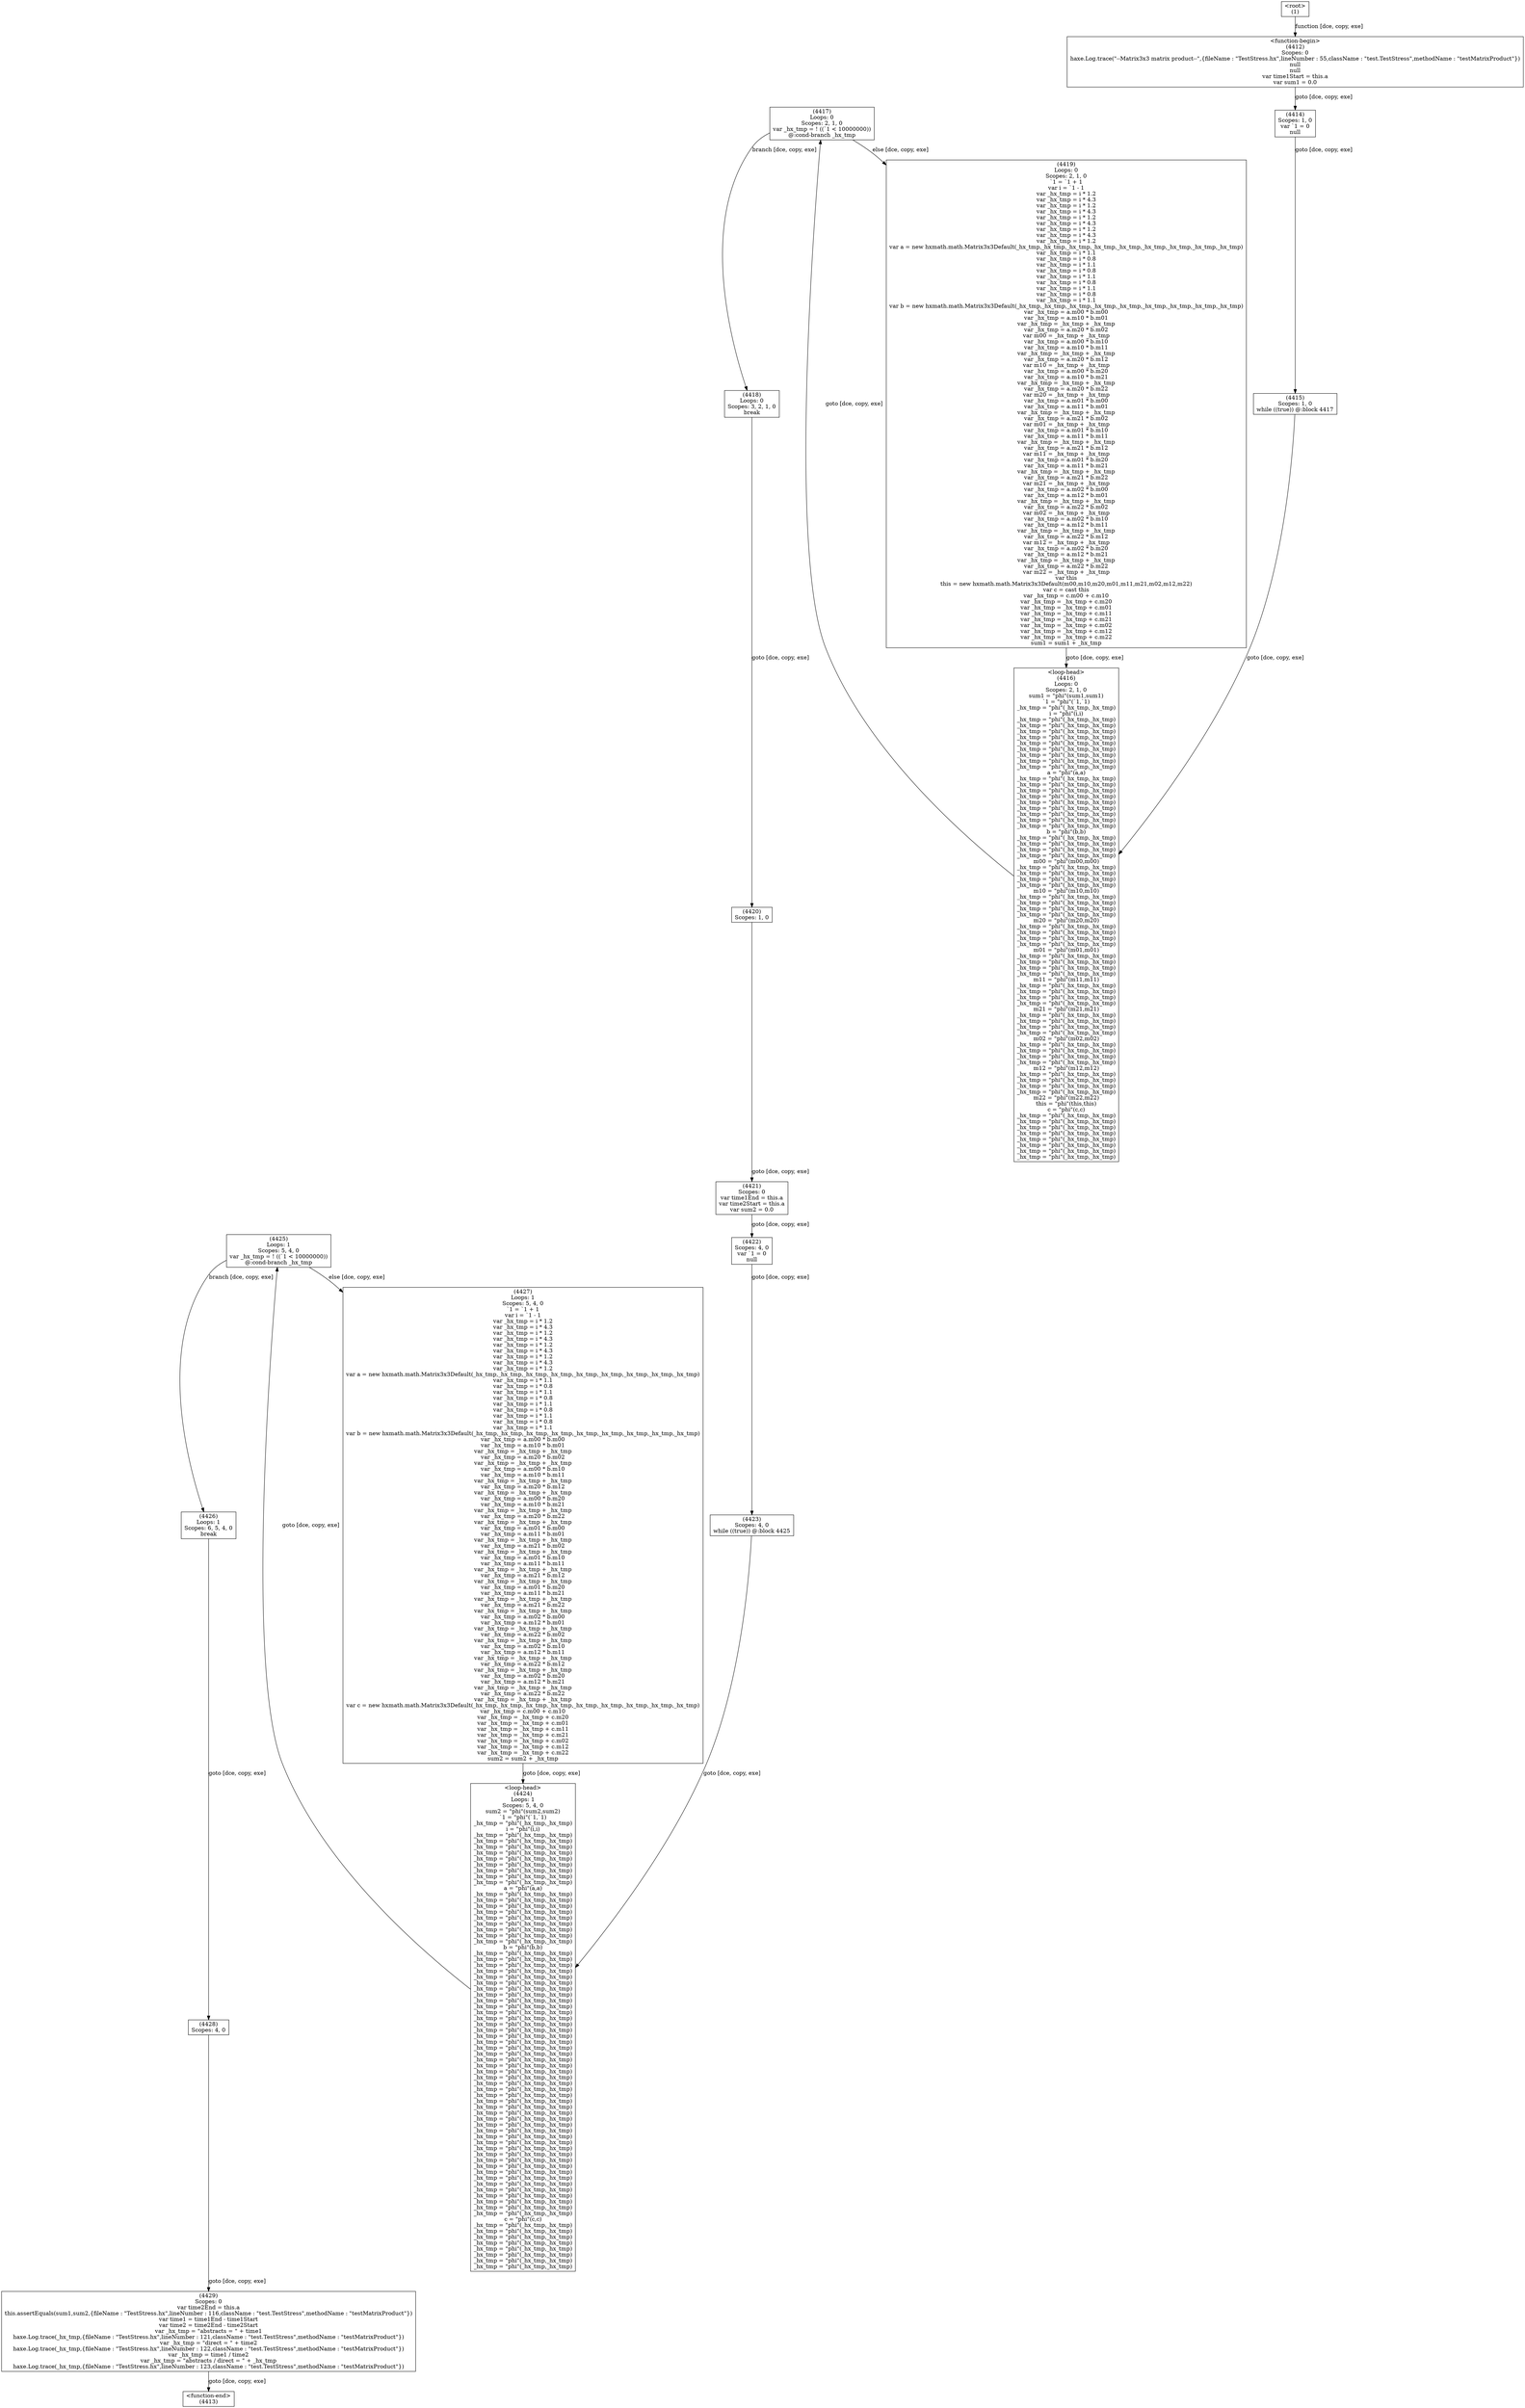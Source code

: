 digraph graphname {
n4429 [shape=box,label="(4429)\nScopes: 0\nvar time2End = this.a\nthis.assertEquals(sum1,sum2,{fileName : \"TestStress.hx\",lineNumber : 116,className : \"test.TestStress\",methodName : \"testMatrixProduct\"})\nvar time1 = time1End - time1Start\nvar time2 = time2End - time2Start\nvar _hx_tmp = \"abstracts = \" + time1\nhaxe.Log.trace(_hx_tmp,{fileName : \"TestStress.hx\",lineNumber : 121,className : \"test.TestStress\",methodName : \"testMatrixProduct\"})\nvar _hx_tmp = \"direct = \" + time2\nhaxe.Log.trace(_hx_tmp,{fileName : \"TestStress.hx\",lineNumber : 122,className : \"test.TestStress\",methodName : \"testMatrixProduct\"})\nvar _hx_tmp = time1 / time2\nvar _hx_tmp = \"abstracts / direct = \" + _hx_tmp\nhaxe.Log.trace(_hx_tmp,{fileName : \"TestStress.hx\",lineNumber : 123,className : \"test.TestStress\",methodName : \"testMatrixProduct\"})"];
n4428 [shape=box,label="(4428)\nScopes: 4, 0"];
n4427 [shape=box,label="(4427)\nLoops: 1\nScopes: 5, 4, 0\n`1 = `1 + 1\nvar i = `1 - 1\nvar _hx_tmp = i * 1.2\nvar _hx_tmp = i * 4.3\nvar _hx_tmp = i * 1.2\nvar _hx_tmp = i * 4.3\nvar _hx_tmp = i * 1.2\nvar _hx_tmp = i * 4.3\nvar _hx_tmp = i * 1.2\nvar _hx_tmp = i * 4.3\nvar _hx_tmp = i * 1.2\nvar a = new hxmath.math.Matrix3x3Default(_hx_tmp,_hx_tmp,_hx_tmp,_hx_tmp,_hx_tmp,_hx_tmp,_hx_tmp,_hx_tmp,_hx_tmp)\nvar _hx_tmp = i * 1.1\nvar _hx_tmp = i * 0.8\nvar _hx_tmp = i * 1.1\nvar _hx_tmp = i * 0.8\nvar _hx_tmp = i * 1.1\nvar _hx_tmp = i * 0.8\nvar _hx_tmp = i * 1.1\nvar _hx_tmp = i * 0.8\nvar _hx_tmp = i * 1.1\nvar b = new hxmath.math.Matrix3x3Default(_hx_tmp,_hx_tmp,_hx_tmp,_hx_tmp,_hx_tmp,_hx_tmp,_hx_tmp,_hx_tmp,_hx_tmp)\nvar _hx_tmp = a.m00 * b.m00\nvar _hx_tmp = a.m10 * b.m01\nvar _hx_tmp = _hx_tmp + _hx_tmp\nvar _hx_tmp = a.m20 * b.m02\nvar _hx_tmp = _hx_tmp + _hx_tmp\nvar _hx_tmp = a.m00 * b.m10\nvar _hx_tmp = a.m10 * b.m11\nvar _hx_tmp = _hx_tmp + _hx_tmp\nvar _hx_tmp = a.m20 * b.m12\nvar _hx_tmp = _hx_tmp + _hx_tmp\nvar _hx_tmp = a.m00 * b.m20\nvar _hx_tmp = a.m10 * b.m21\nvar _hx_tmp = _hx_tmp + _hx_tmp\nvar _hx_tmp = a.m20 * b.m22\nvar _hx_tmp = _hx_tmp + _hx_tmp\nvar _hx_tmp = a.m01 * b.m00\nvar _hx_tmp = a.m11 * b.m01\nvar _hx_tmp = _hx_tmp + _hx_tmp\nvar _hx_tmp = a.m21 * b.m02\nvar _hx_tmp = _hx_tmp + _hx_tmp\nvar _hx_tmp = a.m01 * b.m10\nvar _hx_tmp = a.m11 * b.m11\nvar _hx_tmp = _hx_tmp + _hx_tmp\nvar _hx_tmp = a.m21 * b.m12\nvar _hx_tmp = _hx_tmp + _hx_tmp\nvar _hx_tmp = a.m01 * b.m20\nvar _hx_tmp = a.m11 * b.m21\nvar _hx_tmp = _hx_tmp + _hx_tmp\nvar _hx_tmp = a.m21 * b.m22\nvar _hx_tmp = _hx_tmp + _hx_tmp\nvar _hx_tmp = a.m02 * b.m00\nvar _hx_tmp = a.m12 * b.m01\nvar _hx_tmp = _hx_tmp + _hx_tmp\nvar _hx_tmp = a.m22 * b.m02\nvar _hx_tmp = _hx_tmp + _hx_tmp\nvar _hx_tmp = a.m02 * b.m10\nvar _hx_tmp = a.m12 * b.m11\nvar _hx_tmp = _hx_tmp + _hx_tmp\nvar _hx_tmp = a.m22 * b.m12\nvar _hx_tmp = _hx_tmp + _hx_tmp\nvar _hx_tmp = a.m02 * b.m20\nvar _hx_tmp = a.m12 * b.m21\nvar _hx_tmp = _hx_tmp + _hx_tmp\nvar _hx_tmp = a.m22 * b.m22\nvar _hx_tmp = _hx_tmp + _hx_tmp\nvar c = new hxmath.math.Matrix3x3Default(_hx_tmp,_hx_tmp,_hx_tmp,_hx_tmp,_hx_tmp,_hx_tmp,_hx_tmp,_hx_tmp,_hx_tmp)\nvar _hx_tmp = c.m00 + c.m10\nvar _hx_tmp = _hx_tmp + c.m20\nvar _hx_tmp = _hx_tmp + c.m01\nvar _hx_tmp = _hx_tmp + c.m11\nvar _hx_tmp = _hx_tmp + c.m21\nvar _hx_tmp = _hx_tmp + c.m02\nvar _hx_tmp = _hx_tmp + c.m12\nvar _hx_tmp = _hx_tmp + c.m22\nsum2 = sum2 + _hx_tmp"];
n4426 [shape=box,label="(4426)\nLoops: 1\nScopes: 6, 5, 4, 0\nbreak"];
n4425 [shape=box,label="(4425)\nLoops: 1\nScopes: 5, 4, 0\nvar _hx_tmp = ! ((`1 < 10000000))\n@:cond-branch _hx_tmp"];
n4424 [shape=box,label="<loop-head>
(4424)\nLoops: 1\nScopes: 5, 4, 0\nsum2 = \"phi\"(sum2,sum2)\n`1 = \"phi\"(`1,`1)\n_hx_tmp = \"phi\"(_hx_tmp,_hx_tmp)\ni = \"phi\"(i,i)\n_hx_tmp = \"phi\"(_hx_tmp,_hx_tmp)\n_hx_tmp = \"phi\"(_hx_tmp,_hx_tmp)\n_hx_tmp = \"phi\"(_hx_tmp,_hx_tmp)\n_hx_tmp = \"phi\"(_hx_tmp,_hx_tmp)\n_hx_tmp = \"phi\"(_hx_tmp,_hx_tmp)\n_hx_tmp = \"phi\"(_hx_tmp,_hx_tmp)\n_hx_tmp = \"phi\"(_hx_tmp,_hx_tmp)\n_hx_tmp = \"phi\"(_hx_tmp,_hx_tmp)\n_hx_tmp = \"phi\"(_hx_tmp,_hx_tmp)\na = \"phi\"(a,a)\n_hx_tmp = \"phi\"(_hx_tmp,_hx_tmp)\n_hx_tmp = \"phi\"(_hx_tmp,_hx_tmp)\n_hx_tmp = \"phi\"(_hx_tmp,_hx_tmp)\n_hx_tmp = \"phi\"(_hx_tmp,_hx_tmp)\n_hx_tmp = \"phi\"(_hx_tmp,_hx_tmp)\n_hx_tmp = \"phi\"(_hx_tmp,_hx_tmp)\n_hx_tmp = \"phi\"(_hx_tmp,_hx_tmp)\n_hx_tmp = \"phi\"(_hx_tmp,_hx_tmp)\n_hx_tmp = \"phi\"(_hx_tmp,_hx_tmp)\nb = \"phi\"(b,b)\n_hx_tmp = \"phi\"(_hx_tmp,_hx_tmp)\n_hx_tmp = \"phi\"(_hx_tmp,_hx_tmp)\n_hx_tmp = \"phi\"(_hx_tmp,_hx_tmp)\n_hx_tmp = \"phi\"(_hx_tmp,_hx_tmp)\n_hx_tmp = \"phi\"(_hx_tmp,_hx_tmp)\n_hx_tmp = \"phi\"(_hx_tmp,_hx_tmp)\n_hx_tmp = \"phi\"(_hx_tmp,_hx_tmp)\n_hx_tmp = \"phi\"(_hx_tmp,_hx_tmp)\n_hx_tmp = \"phi\"(_hx_tmp,_hx_tmp)\n_hx_tmp = \"phi\"(_hx_tmp,_hx_tmp)\n_hx_tmp = \"phi\"(_hx_tmp,_hx_tmp)\n_hx_tmp = \"phi\"(_hx_tmp,_hx_tmp)\n_hx_tmp = \"phi\"(_hx_tmp,_hx_tmp)\n_hx_tmp = \"phi\"(_hx_tmp,_hx_tmp)\n_hx_tmp = \"phi\"(_hx_tmp,_hx_tmp)\n_hx_tmp = \"phi\"(_hx_tmp,_hx_tmp)\n_hx_tmp = \"phi\"(_hx_tmp,_hx_tmp)\n_hx_tmp = \"phi\"(_hx_tmp,_hx_tmp)\n_hx_tmp = \"phi\"(_hx_tmp,_hx_tmp)\n_hx_tmp = \"phi\"(_hx_tmp,_hx_tmp)\n_hx_tmp = \"phi\"(_hx_tmp,_hx_tmp)\n_hx_tmp = \"phi\"(_hx_tmp,_hx_tmp)\n_hx_tmp = \"phi\"(_hx_tmp,_hx_tmp)\n_hx_tmp = \"phi\"(_hx_tmp,_hx_tmp)\n_hx_tmp = \"phi\"(_hx_tmp,_hx_tmp)\n_hx_tmp = \"phi\"(_hx_tmp,_hx_tmp)\n_hx_tmp = \"phi\"(_hx_tmp,_hx_tmp)\n_hx_tmp = \"phi\"(_hx_tmp,_hx_tmp)\n_hx_tmp = \"phi\"(_hx_tmp,_hx_tmp)\n_hx_tmp = \"phi\"(_hx_tmp,_hx_tmp)\n_hx_tmp = \"phi\"(_hx_tmp,_hx_tmp)\n_hx_tmp = \"phi\"(_hx_tmp,_hx_tmp)\n_hx_tmp = \"phi\"(_hx_tmp,_hx_tmp)\n_hx_tmp = \"phi\"(_hx_tmp,_hx_tmp)\n_hx_tmp = \"phi\"(_hx_tmp,_hx_tmp)\n_hx_tmp = \"phi\"(_hx_tmp,_hx_tmp)\n_hx_tmp = \"phi\"(_hx_tmp,_hx_tmp)\n_hx_tmp = \"phi\"(_hx_tmp,_hx_tmp)\n_hx_tmp = \"phi\"(_hx_tmp,_hx_tmp)\n_hx_tmp = \"phi\"(_hx_tmp,_hx_tmp)\n_hx_tmp = \"phi\"(_hx_tmp,_hx_tmp)\n_hx_tmp = \"phi\"(_hx_tmp,_hx_tmp)\n_hx_tmp = \"phi\"(_hx_tmp,_hx_tmp)\n_hx_tmp = \"phi\"(_hx_tmp,_hx_tmp)\n_hx_tmp = \"phi\"(_hx_tmp,_hx_tmp)\nc = \"phi\"(c,c)\n_hx_tmp = \"phi\"(_hx_tmp,_hx_tmp)\n_hx_tmp = \"phi\"(_hx_tmp,_hx_tmp)\n_hx_tmp = \"phi\"(_hx_tmp,_hx_tmp)\n_hx_tmp = \"phi\"(_hx_tmp,_hx_tmp)\n_hx_tmp = \"phi\"(_hx_tmp,_hx_tmp)\n_hx_tmp = \"phi\"(_hx_tmp,_hx_tmp)\n_hx_tmp = \"phi\"(_hx_tmp,_hx_tmp)\n_hx_tmp = \"phi\"(_hx_tmp,_hx_tmp)"];
n4423 [shape=box,label="(4423)\nScopes: 4, 0\nwhile ((true)) @:block 4425"];
n4422 [shape=box,label="(4422)\nScopes: 4, 0\nvar `1 = 0\nnull"];
n4421 [shape=box,label="(4421)\nScopes: 0\nvar time1End = this.a\nvar time2Start = this.a\nvar sum2 = 0.0"];
n4420 [shape=box,label="(4420)\nScopes: 1, 0"];
n4419 [shape=box,label="(4419)\nLoops: 0\nScopes: 2, 1, 0\n`1 = `1 + 1\nvar i = `1 - 1\nvar _hx_tmp = i * 1.2\nvar _hx_tmp = i * 4.3\nvar _hx_tmp = i * 1.2\nvar _hx_tmp = i * 4.3\nvar _hx_tmp = i * 1.2\nvar _hx_tmp = i * 4.3\nvar _hx_tmp = i * 1.2\nvar _hx_tmp = i * 4.3\nvar _hx_tmp = i * 1.2\nvar a = new hxmath.math.Matrix3x3Default(_hx_tmp,_hx_tmp,_hx_tmp,_hx_tmp,_hx_tmp,_hx_tmp,_hx_tmp,_hx_tmp,_hx_tmp)\nvar _hx_tmp = i * 1.1\nvar _hx_tmp = i * 0.8\nvar _hx_tmp = i * 1.1\nvar _hx_tmp = i * 0.8\nvar _hx_tmp = i * 1.1\nvar _hx_tmp = i * 0.8\nvar _hx_tmp = i * 1.1\nvar _hx_tmp = i * 0.8\nvar _hx_tmp = i * 1.1\nvar b = new hxmath.math.Matrix3x3Default(_hx_tmp,_hx_tmp,_hx_tmp,_hx_tmp,_hx_tmp,_hx_tmp,_hx_tmp,_hx_tmp,_hx_tmp)\nvar _hx_tmp = a.m00 * b.m00\nvar _hx_tmp = a.m10 * b.m01\nvar _hx_tmp = _hx_tmp + _hx_tmp\nvar _hx_tmp = a.m20 * b.m02\nvar m00 = _hx_tmp + _hx_tmp\nvar _hx_tmp = a.m00 * b.m10\nvar _hx_tmp = a.m10 * b.m11\nvar _hx_tmp = _hx_tmp + _hx_tmp\nvar _hx_tmp = a.m20 * b.m12\nvar m10 = _hx_tmp + _hx_tmp\nvar _hx_tmp = a.m00 * b.m20\nvar _hx_tmp = a.m10 * b.m21\nvar _hx_tmp = _hx_tmp + _hx_tmp\nvar _hx_tmp = a.m20 * b.m22\nvar m20 = _hx_tmp + _hx_tmp\nvar _hx_tmp = a.m01 * b.m00\nvar _hx_tmp = a.m11 * b.m01\nvar _hx_tmp = _hx_tmp + _hx_tmp\nvar _hx_tmp = a.m21 * b.m02\nvar m01 = _hx_tmp + _hx_tmp\nvar _hx_tmp = a.m01 * b.m10\nvar _hx_tmp = a.m11 * b.m11\nvar _hx_tmp = _hx_tmp + _hx_tmp\nvar _hx_tmp = a.m21 * b.m12\nvar m11 = _hx_tmp + _hx_tmp\nvar _hx_tmp = a.m01 * b.m20\nvar _hx_tmp = a.m11 * b.m21\nvar _hx_tmp = _hx_tmp + _hx_tmp\nvar _hx_tmp = a.m21 * b.m22\nvar m21 = _hx_tmp + _hx_tmp\nvar _hx_tmp = a.m02 * b.m00\nvar _hx_tmp = a.m12 * b.m01\nvar _hx_tmp = _hx_tmp + _hx_tmp\nvar _hx_tmp = a.m22 * b.m02\nvar m02 = _hx_tmp + _hx_tmp\nvar _hx_tmp = a.m02 * b.m10\nvar _hx_tmp = a.m12 * b.m11\nvar _hx_tmp = _hx_tmp + _hx_tmp\nvar _hx_tmp = a.m22 * b.m12\nvar m12 = _hx_tmp + _hx_tmp\nvar _hx_tmp = a.m02 * b.m20\nvar _hx_tmp = a.m12 * b.m21\nvar _hx_tmp = _hx_tmp + _hx_tmp\nvar _hx_tmp = a.m22 * b.m22\nvar m22 = _hx_tmp + _hx_tmp\nvar this\nthis = new hxmath.math.Matrix3x3Default(m00,m10,m20,m01,m11,m21,m02,m12,m22)\nvar c = cast this\nvar _hx_tmp = c.m00 + c.m10\nvar _hx_tmp = _hx_tmp + c.m20\nvar _hx_tmp = _hx_tmp + c.m01\nvar _hx_tmp = _hx_tmp + c.m11\nvar _hx_tmp = _hx_tmp + c.m21\nvar _hx_tmp = _hx_tmp + c.m02\nvar _hx_tmp = _hx_tmp + c.m12\nvar _hx_tmp = _hx_tmp + c.m22\nsum1 = sum1 + _hx_tmp"];
n4418 [shape=box,label="(4418)\nLoops: 0\nScopes: 3, 2, 1, 0\nbreak"];
n4417 [shape=box,label="(4417)\nLoops: 0\nScopes: 2, 1, 0\nvar _hx_tmp = ! ((`1 < 10000000))\n@:cond-branch _hx_tmp"];
n4416 [shape=box,label="<loop-head>
(4416)\nLoops: 0\nScopes: 2, 1, 0\nsum1 = \"phi\"(sum1,sum1)\n`1 = \"phi\"(`1,`1)\n_hx_tmp = \"phi\"(_hx_tmp,_hx_tmp)\ni = \"phi\"(i,i)\n_hx_tmp = \"phi\"(_hx_tmp,_hx_tmp)\n_hx_tmp = \"phi\"(_hx_tmp,_hx_tmp)\n_hx_tmp = \"phi\"(_hx_tmp,_hx_tmp)\n_hx_tmp = \"phi\"(_hx_tmp,_hx_tmp)\n_hx_tmp = \"phi\"(_hx_tmp,_hx_tmp)\n_hx_tmp = \"phi\"(_hx_tmp,_hx_tmp)\n_hx_tmp = \"phi\"(_hx_tmp,_hx_tmp)\n_hx_tmp = \"phi\"(_hx_tmp,_hx_tmp)\n_hx_tmp = \"phi\"(_hx_tmp,_hx_tmp)\na = \"phi\"(a,a)\n_hx_tmp = \"phi\"(_hx_tmp,_hx_tmp)\n_hx_tmp = \"phi\"(_hx_tmp,_hx_tmp)\n_hx_tmp = \"phi\"(_hx_tmp,_hx_tmp)\n_hx_tmp = \"phi\"(_hx_tmp,_hx_tmp)\n_hx_tmp = \"phi\"(_hx_tmp,_hx_tmp)\n_hx_tmp = \"phi\"(_hx_tmp,_hx_tmp)\n_hx_tmp = \"phi\"(_hx_tmp,_hx_tmp)\n_hx_tmp = \"phi\"(_hx_tmp,_hx_tmp)\n_hx_tmp = \"phi\"(_hx_tmp,_hx_tmp)\nb = \"phi\"(b,b)\n_hx_tmp = \"phi\"(_hx_tmp,_hx_tmp)\n_hx_tmp = \"phi\"(_hx_tmp,_hx_tmp)\n_hx_tmp = \"phi\"(_hx_tmp,_hx_tmp)\n_hx_tmp = \"phi\"(_hx_tmp,_hx_tmp)\nm00 = \"phi\"(m00,m00)\n_hx_tmp = \"phi\"(_hx_tmp,_hx_tmp)\n_hx_tmp = \"phi\"(_hx_tmp,_hx_tmp)\n_hx_tmp = \"phi\"(_hx_tmp,_hx_tmp)\n_hx_tmp = \"phi\"(_hx_tmp,_hx_tmp)\nm10 = \"phi\"(m10,m10)\n_hx_tmp = \"phi\"(_hx_tmp,_hx_tmp)\n_hx_tmp = \"phi\"(_hx_tmp,_hx_tmp)\n_hx_tmp = \"phi\"(_hx_tmp,_hx_tmp)\n_hx_tmp = \"phi\"(_hx_tmp,_hx_tmp)\nm20 = \"phi\"(m20,m20)\n_hx_tmp = \"phi\"(_hx_tmp,_hx_tmp)\n_hx_tmp = \"phi\"(_hx_tmp,_hx_tmp)\n_hx_tmp = \"phi\"(_hx_tmp,_hx_tmp)\n_hx_tmp = \"phi\"(_hx_tmp,_hx_tmp)\nm01 = \"phi\"(m01,m01)\n_hx_tmp = \"phi\"(_hx_tmp,_hx_tmp)\n_hx_tmp = \"phi\"(_hx_tmp,_hx_tmp)\n_hx_tmp = \"phi\"(_hx_tmp,_hx_tmp)\n_hx_tmp = \"phi\"(_hx_tmp,_hx_tmp)\nm11 = \"phi\"(m11,m11)\n_hx_tmp = \"phi\"(_hx_tmp,_hx_tmp)\n_hx_tmp = \"phi\"(_hx_tmp,_hx_tmp)\n_hx_tmp = \"phi\"(_hx_tmp,_hx_tmp)\n_hx_tmp = \"phi\"(_hx_tmp,_hx_tmp)\nm21 = \"phi\"(m21,m21)\n_hx_tmp = \"phi\"(_hx_tmp,_hx_tmp)\n_hx_tmp = \"phi\"(_hx_tmp,_hx_tmp)\n_hx_tmp = \"phi\"(_hx_tmp,_hx_tmp)\n_hx_tmp = \"phi\"(_hx_tmp,_hx_tmp)\nm02 = \"phi\"(m02,m02)\n_hx_tmp = \"phi\"(_hx_tmp,_hx_tmp)\n_hx_tmp = \"phi\"(_hx_tmp,_hx_tmp)\n_hx_tmp = \"phi\"(_hx_tmp,_hx_tmp)\n_hx_tmp = \"phi\"(_hx_tmp,_hx_tmp)\nm12 = \"phi\"(m12,m12)\n_hx_tmp = \"phi\"(_hx_tmp,_hx_tmp)\n_hx_tmp = \"phi\"(_hx_tmp,_hx_tmp)\n_hx_tmp = \"phi\"(_hx_tmp,_hx_tmp)\n_hx_tmp = \"phi\"(_hx_tmp,_hx_tmp)\nm22 = \"phi\"(m22,m22)\nthis = \"phi\"(this,this)\nc = \"phi\"(c,c)\n_hx_tmp = \"phi\"(_hx_tmp,_hx_tmp)\n_hx_tmp = \"phi\"(_hx_tmp,_hx_tmp)\n_hx_tmp = \"phi\"(_hx_tmp,_hx_tmp)\n_hx_tmp = \"phi\"(_hx_tmp,_hx_tmp)\n_hx_tmp = \"phi\"(_hx_tmp,_hx_tmp)\n_hx_tmp = \"phi\"(_hx_tmp,_hx_tmp)\n_hx_tmp = \"phi\"(_hx_tmp,_hx_tmp)\n_hx_tmp = \"phi\"(_hx_tmp,_hx_tmp)"];
n4415 [shape=box,label="(4415)\nScopes: 1, 0\nwhile ((true)) @:block 4417"];
n4414 [shape=box,label="(4414)\nScopes: 1, 0\nvar `1 = 0\nnull"];
n4413 [shape=box,label="<function-end>
(4413)"];
n4412 [shape=box,label="<function-begin>
(4412)\nScopes: 0\nhaxe.Log.trace(\"--Matrix3x3 matrix product--\",{fileName : \"TestStress.hx\",lineNumber : 55,className : \"test.TestStress\",methodName : \"testMatrixProduct\"})\nnull\nnull\nvar time1Start = this.a\nvar sum1 = 0.0"];
n1 [shape=box,label="<root>
(1)"];
n1 -> n4412[label="function [dce, copy, exe]"];
n4412 -> n4414[label="goto [dce, copy, exe]"];
n4414 -> n4415[label="goto [dce, copy, exe]"];
n4415 -> n4416[label="goto [dce, copy, exe]"];
n4416 -> n4417[label="goto [dce, copy, exe]"];
n4417 -> n4419[label="else [dce, copy, exe]"];
n4417 -> n4418[label="branch [dce, copy, exe]"];
n4418 -> n4420[label="goto [dce, copy, exe]"];
n4420 -> n4421[label="goto [dce, copy, exe]"];
n4421 -> n4422[label="goto [dce, copy, exe]"];
n4422 -> n4423[label="goto [dce, copy, exe]"];
n4423 -> n4424[label="goto [dce, copy, exe]"];
n4424 -> n4425[label="goto [dce, copy, exe]"];
n4425 -> n4427[label="else [dce, copy, exe]"];
n4425 -> n4426[label="branch [dce, copy, exe]"];
n4426 -> n4428[label="goto [dce, copy, exe]"];
n4428 -> n4429[label="goto [dce, copy, exe]"];
n4429 -> n4413[label="goto [dce, copy, exe]"];
n4427 -> n4424[label="goto [dce, copy, exe]"];
n4419 -> n4416[label="goto [dce, copy, exe]"];
}
